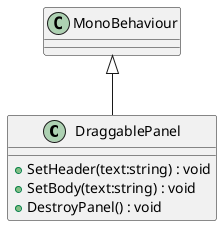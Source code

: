 @startuml
class DraggablePanel {
    + SetHeader(text:string) : void
    + SetBody(text:string) : void
    + DestroyPanel() : void
}
MonoBehaviour <|-- DraggablePanel
@enduml
